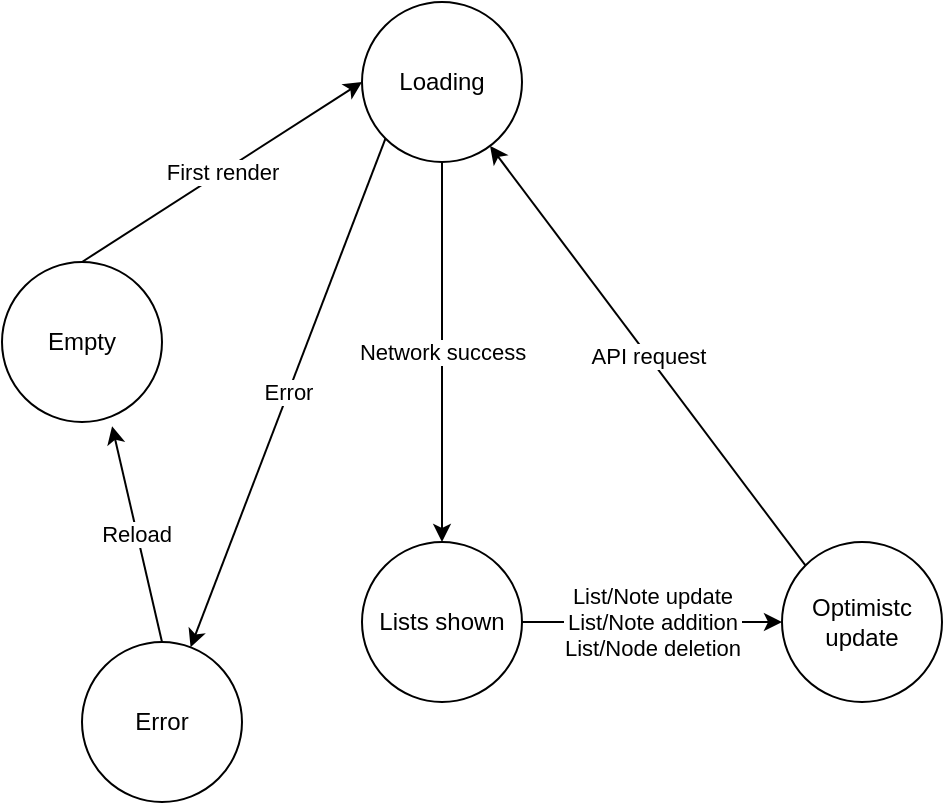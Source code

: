 <mxfile>
    <diagram id="n5IFvYbke78DopZ7Xzo9" name="Page-1">
        <mxGraphModel dx="835" dy="696" grid="1" gridSize="10" guides="1" tooltips="1" connect="1" arrows="1" fold="1" page="1" pageScale="1" pageWidth="850" pageHeight="1100" math="0" shadow="0">
            <root>
                <mxCell id="0"/>
                <mxCell id="1" parent="0"/>
                <mxCell id="2" value="First render" style="edgeStyle=none;html=1;exitX=0.5;exitY=0;exitDx=0;exitDy=0;entryX=0;entryY=0.5;entryDx=0;entryDy=0;" edge="1" parent="1" source="3" target="6">
                    <mxGeometry relative="1" as="geometry">
                        <mxPoint x="300" y="180" as="targetPoint"/>
                    </mxGeometry>
                </mxCell>
                <mxCell id="3" value="Empty" style="ellipse;whiteSpace=wrap;html=1;aspect=fixed;" vertex="1" parent="1">
                    <mxGeometry x="80" y="270" width="80" height="80" as="geometry"/>
                </mxCell>
                <mxCell id="4" value="Network success" style="edgeStyle=none;html=1;exitX=0.5;exitY=1;exitDx=0;exitDy=0;" edge="1" parent="1" source="6" target="8">
                    <mxGeometry relative="1" as="geometry">
                        <mxPoint x="300.462" y="330" as="targetPoint"/>
                    </mxGeometry>
                </mxCell>
                <mxCell id="5" value="Error" style="edgeStyle=none;html=1;exitX=0;exitY=1;exitDx=0;exitDy=0;" edge="1" parent="1" source="6" target="10">
                    <mxGeometry relative="1" as="geometry">
                        <mxPoint x="170" y="420" as="targetPoint"/>
                    </mxGeometry>
                </mxCell>
                <mxCell id="6" value="Loading" style="ellipse;whiteSpace=wrap;html=1;aspect=fixed;" vertex="1" parent="1">
                    <mxGeometry x="260" y="140" width="80" height="80" as="geometry"/>
                </mxCell>
                <mxCell id="7" value="List/Note update&lt;br&gt;List/Note addition&lt;br&gt;List/Node deletion" style="edgeStyle=none;html=1;exitX=1;exitY=0.5;exitDx=0;exitDy=0;" edge="1" parent="1" source="8" target="12">
                    <mxGeometry relative="1" as="geometry">
                        <mxPoint x="460" y="450.667" as="targetPoint"/>
                    </mxGeometry>
                </mxCell>
                <mxCell id="8" value="Lists shown" style="ellipse;whiteSpace=wrap;html=1;aspect=fixed;" vertex="1" parent="1">
                    <mxGeometry x="260.002" y="410" width="80" height="80" as="geometry"/>
                </mxCell>
                <mxCell id="9" value="Reload" style="edgeStyle=none;html=1;exitX=0.5;exitY=0;exitDx=0;exitDy=0;entryX=0.688;entryY=1.026;entryDx=0;entryDy=0;entryPerimeter=0;" edge="1" parent="1" source="10" target="3">
                    <mxGeometry relative="1" as="geometry"/>
                </mxCell>
                <mxCell id="10" value="Error" style="ellipse;whiteSpace=wrap;html=1;aspect=fixed;" vertex="1" parent="1">
                    <mxGeometry x="120" y="460" width="80" height="80" as="geometry"/>
                </mxCell>
                <mxCell id="11" value="API request" style="edgeStyle=none;html=1;exitX=0;exitY=0;exitDx=0;exitDy=0;" edge="1" parent="1" source="12" target="6">
                    <mxGeometry relative="1" as="geometry"/>
                </mxCell>
                <mxCell id="12" value="Optimistc update" style="ellipse;whiteSpace=wrap;html=1;aspect=fixed;" vertex="1" parent="1">
                    <mxGeometry x="470" y="409.997" width="80" height="80" as="geometry"/>
                </mxCell>
            </root>
        </mxGraphModel>
    </diagram>
</mxfile>